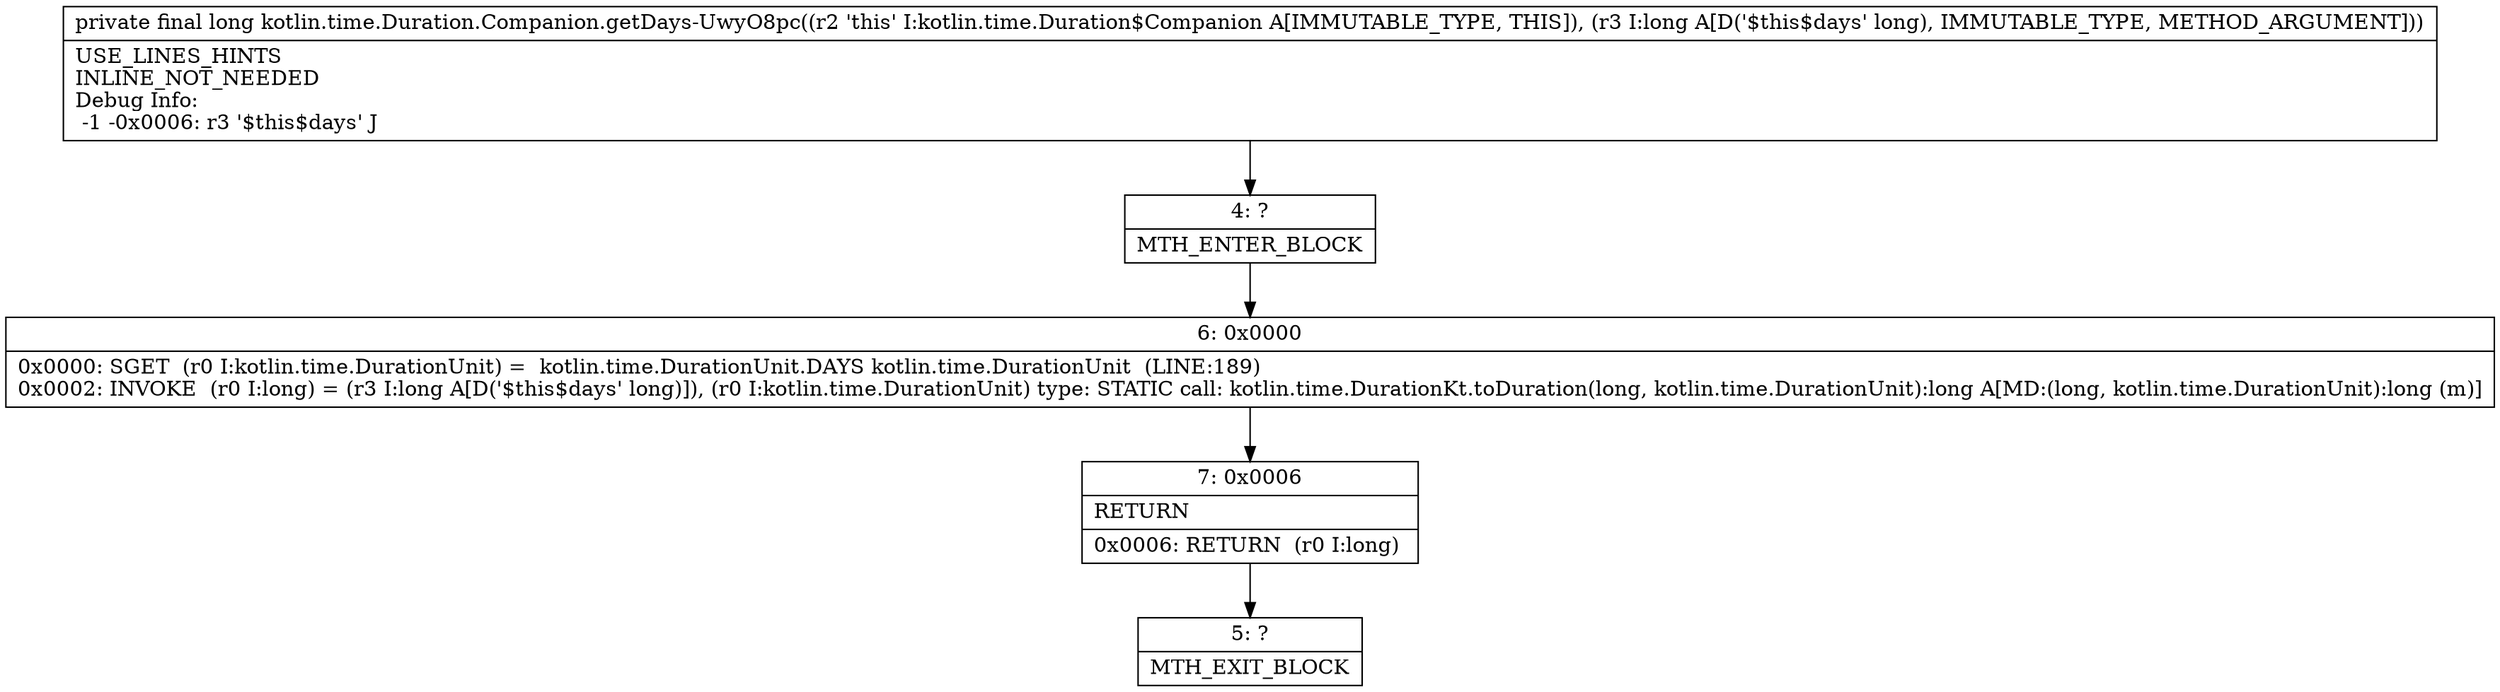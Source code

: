digraph "CFG forkotlin.time.Duration.Companion.getDays\-UwyO8pc(J)J" {
Node_4 [shape=record,label="{4\:\ ?|MTH_ENTER_BLOCK\l}"];
Node_6 [shape=record,label="{6\:\ 0x0000|0x0000: SGET  (r0 I:kotlin.time.DurationUnit) =  kotlin.time.DurationUnit.DAYS kotlin.time.DurationUnit  (LINE:189)\l0x0002: INVOKE  (r0 I:long) = (r3 I:long A[D('$this$days' long)]), (r0 I:kotlin.time.DurationUnit) type: STATIC call: kotlin.time.DurationKt.toDuration(long, kotlin.time.DurationUnit):long A[MD:(long, kotlin.time.DurationUnit):long (m)]\l}"];
Node_7 [shape=record,label="{7\:\ 0x0006|RETURN\l|0x0006: RETURN  (r0 I:long) \l}"];
Node_5 [shape=record,label="{5\:\ ?|MTH_EXIT_BLOCK\l}"];
MethodNode[shape=record,label="{private final long kotlin.time.Duration.Companion.getDays\-UwyO8pc((r2 'this' I:kotlin.time.Duration$Companion A[IMMUTABLE_TYPE, THIS]), (r3 I:long A[D('$this$days' long), IMMUTABLE_TYPE, METHOD_ARGUMENT]))  | USE_LINES_HINTS\lINLINE_NOT_NEEDED\lDebug Info:\l  \-1 \-0x0006: r3 '$this$days' J\l}"];
MethodNode -> Node_4;Node_4 -> Node_6;
Node_6 -> Node_7;
Node_7 -> Node_5;
}

